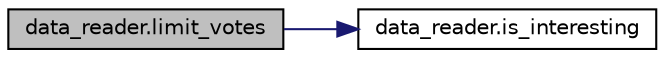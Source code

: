 digraph "data_reader.limit_votes"
{
  edge [fontname="Helvetica",fontsize="10",labelfontname="Helvetica",labelfontsize="10"];
  node [fontname="Helvetica",fontsize="10",shape=record];
  rankdir="LR";
  Node1 [label="data_reader.limit_votes",height=0.2,width=0.4,color="black", fillcolor="grey75", style="filled", fontcolor="black"];
  Node1 -> Node2 [color="midnightblue",fontsize="10",style="solid",fontname="Helvetica"];
  Node2 [label="data_reader.is_interesting",height=0.2,width=0.4,color="black", fillcolor="white", style="filled",URL="$namespacedata__reader.html#ac24e4a632575f7c91465a3d73e98a03f"];
}
